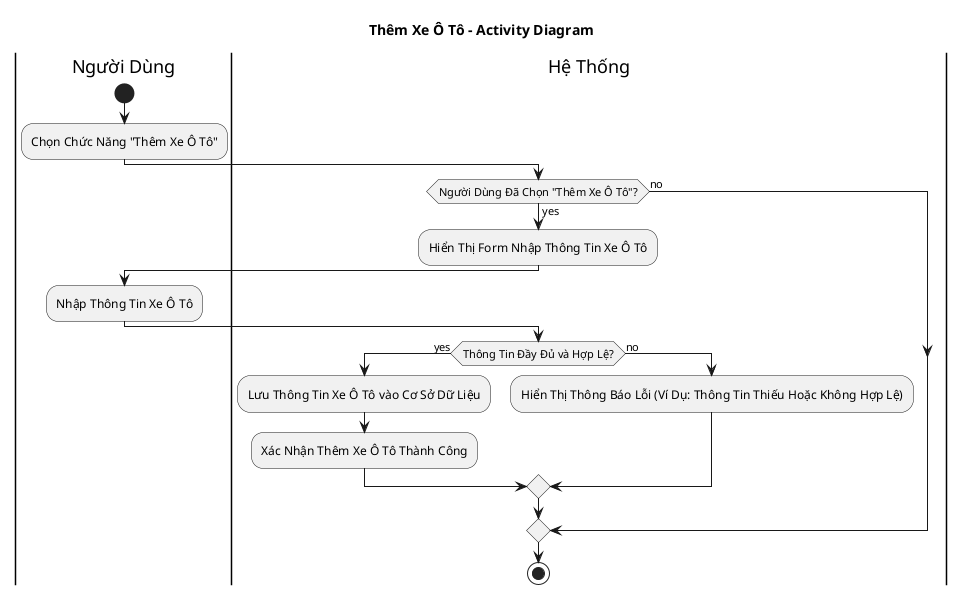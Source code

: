 @startuml
title Thêm Xe Ô Tô - Activity Diagram

|Người Dùng|
start
:Chọn Chức Năng "Thêm Xe Ô Tô";
|Hệ Thống|
if (Người Dùng Đã Chọn "Thêm Xe Ô Tô"?) then (yes)
  :Hiển Thị Form Nhập Thông Tin Xe Ô Tô;
  |Người Dùng|
  :Nhập Thông Tin Xe Ô Tô;
  |Hệ Thống|
  if (Thông Tin Đầy Đủ và Hợp Lệ?) then (yes)
    :Lưu Thông Tin Xe Ô Tô vào Cơ Sở Dữ Liệu;
    :Xác Nhận Thêm Xe Ô Tô Thành Công;
  else (no)
    :Hiển Thị Thông Báo Lỗi (Ví Dụ: Thông Tin Thiếu Hoặc Không Hợp Lệ);
  endif
else (no)
endif
stop
@enduml
